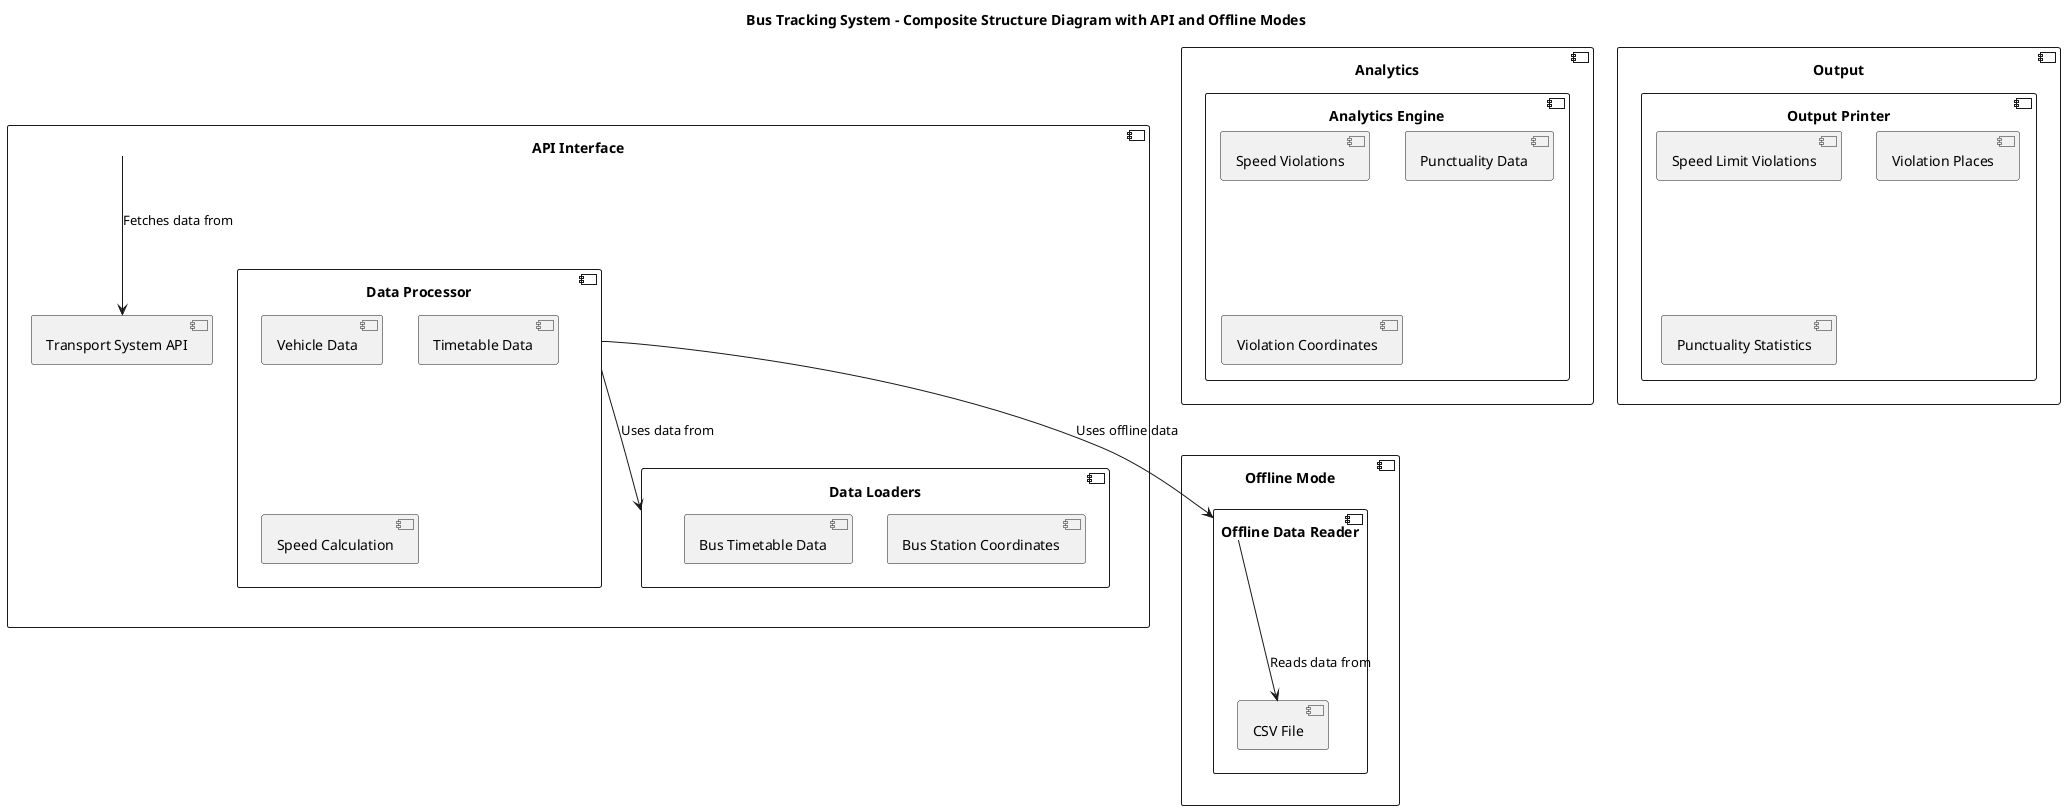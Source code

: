 @startuml
title Bus Tracking System - Composite Structure Diagram with API and Offline Modes

' API Mode Structure
component "API Interface" {
  component "Transport System API"
  component "Data Loaders" {
    component "Bus Station Coordinates"
    component "Bus Timetable Data"
  }
  component "Data Processor"
}


"API Interface" --> "Transport System API" : Fetches data from
"Data Processor" --> "Data Loaders" : Uses data from

' Offline Mode Structure
component "Offline Mode" {
  component "Offline Data Reader" {
    component "CSV File"
  }
  component "Data Processor"
}

' Connections in Offline Mode
"Offline Data Reader" --> "CSV File" : Reads data from
"Data Processor" --> "Offline Data Reader" : Uses offline data



  component "Data Processor" {
    component "Vehicle Data"
    component "Timetable Data"
    component "Speed Calculation"
  }



component "Analytics" {
  component "Analytics Engine" {
    component "Speed Violations"
    component "Punctuality Data"
    component "Violation Coordinates"
  }
}


component "Output" {
  component "Output Printer" {
    component "Speed Limit Violations"
    component "Violation Places"
    component "Punctuality Statistics"
  }
}

@enduml
